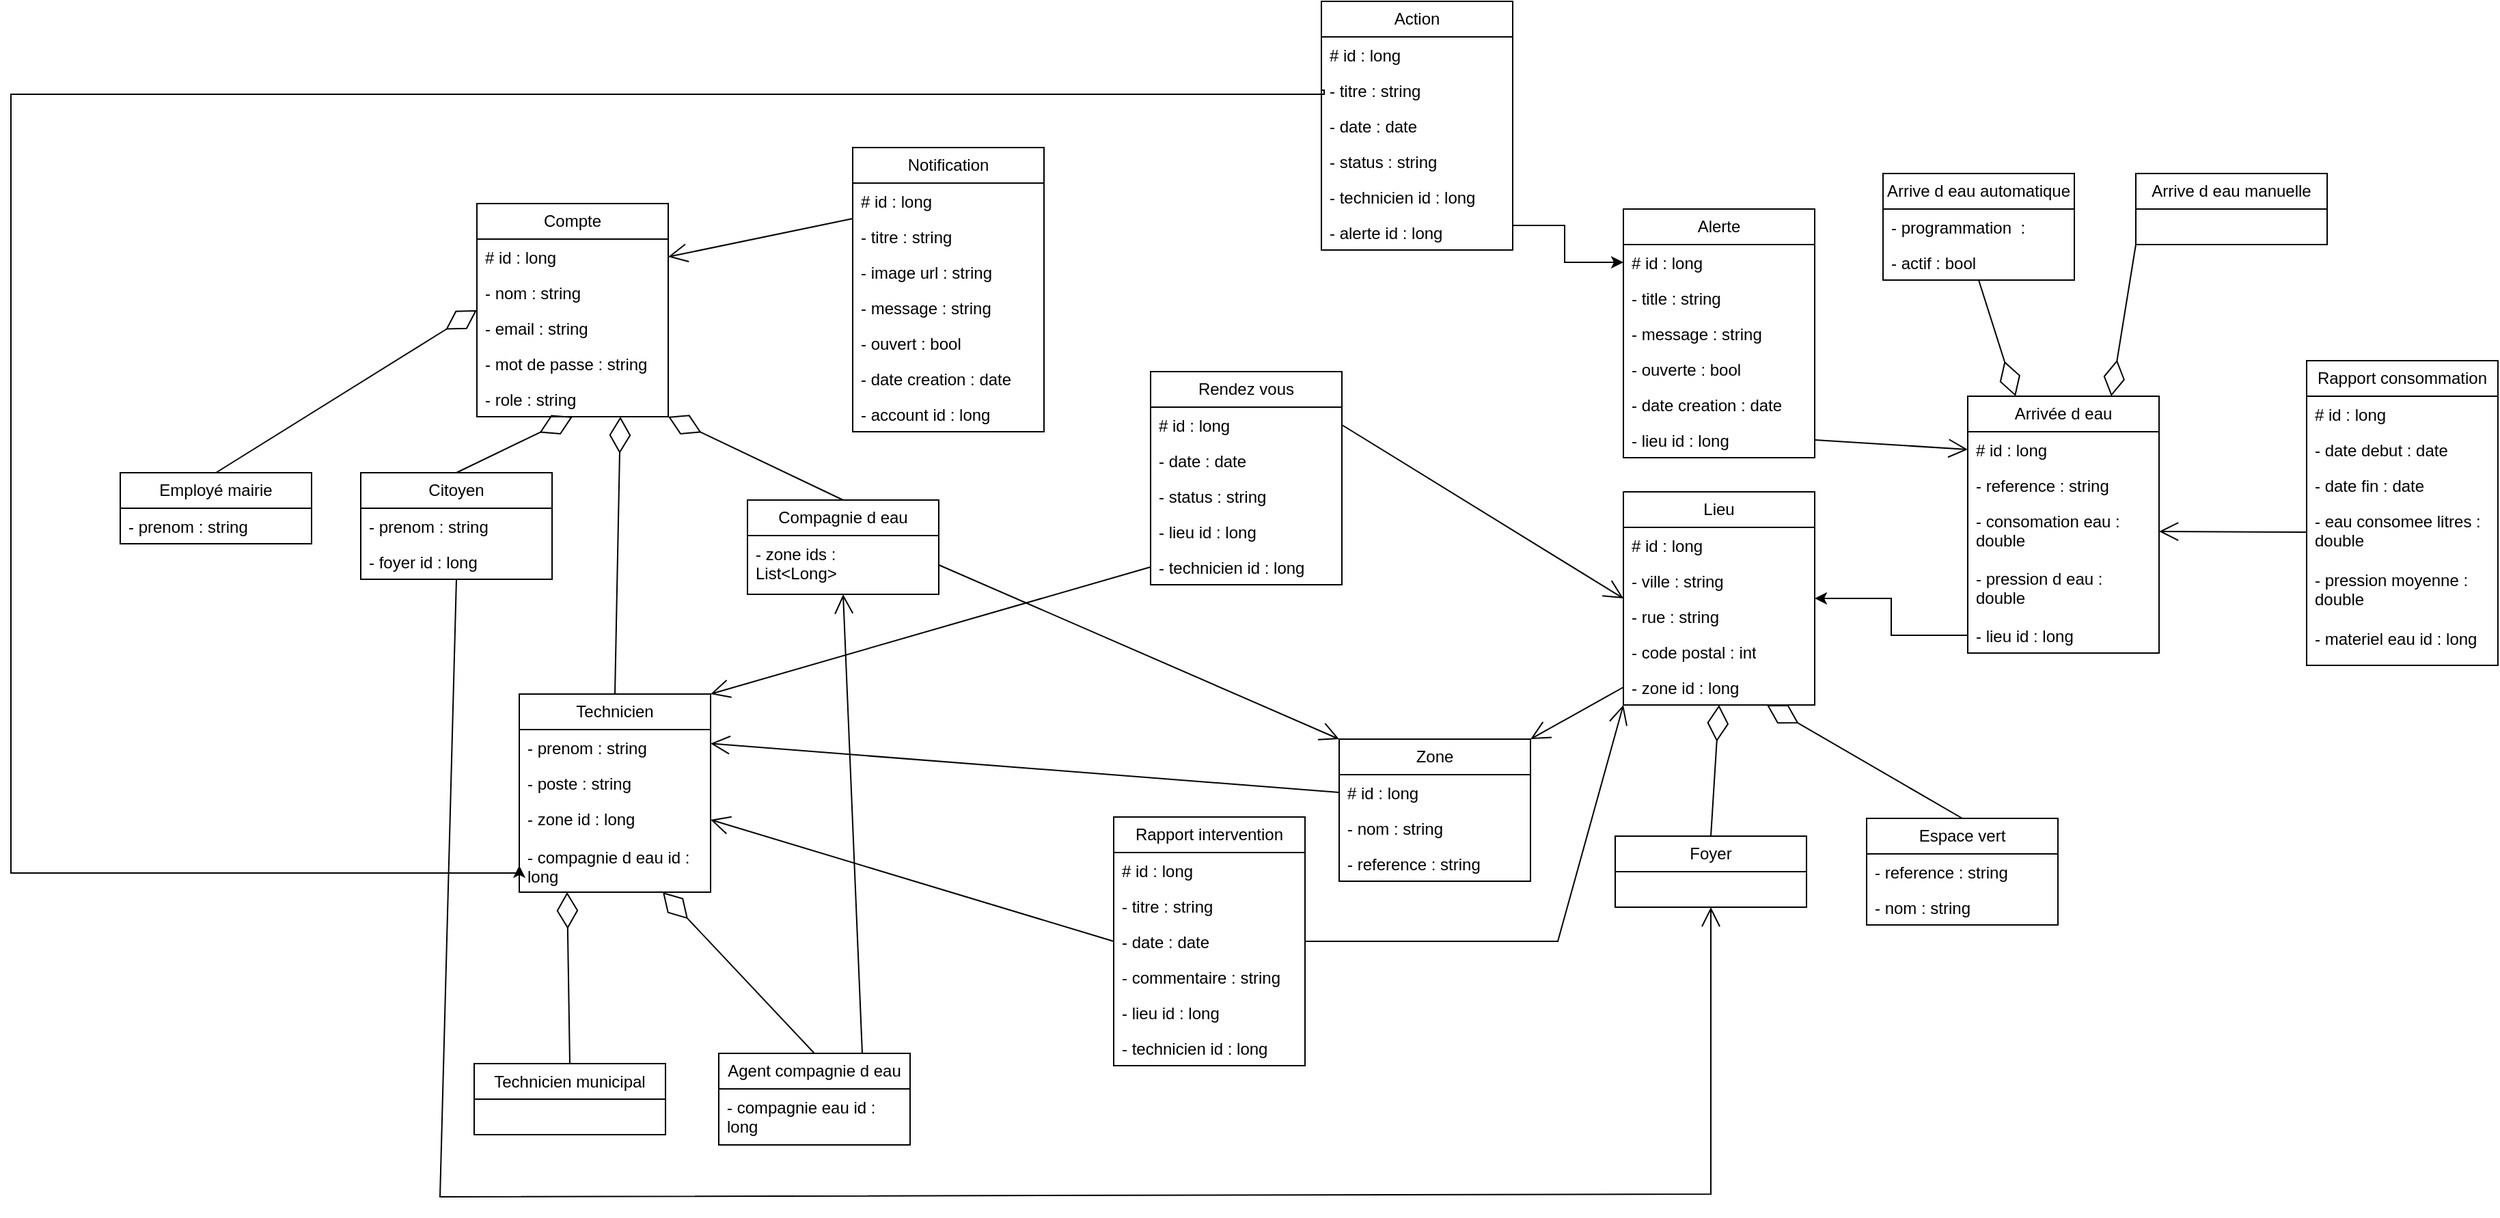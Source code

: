 <mxfile version="24.7.16">
  <diagram name="Page-1" id="JAbip0iFwTqwoyu5ySwG">
    <mxGraphModel dx="3240" dy="3120" grid="0" gridSize="10" guides="1" tooltips="1" connect="1" arrows="1" fold="1" page="0" pageScale="1" pageWidth="850" pageHeight="1100" math="0" shadow="0">
      <root>
        <mxCell id="0" />
        <mxCell id="1" parent="0" />
        <mxCell id="okJXJ1eoAdspNH03dLRz-14" value="Compte" style="swimlane;fontStyle=0;childLayout=stackLayout;horizontal=1;startSize=26;fillColor=none;horizontalStack=0;resizeParent=1;resizeParentMax=0;resizeLast=0;collapsible=1;marginBottom=0;whiteSpace=wrap;html=1;" parent="1" vertex="1">
          <mxGeometry x="-837" y="-1461" width="140" height="156" as="geometry" />
        </mxCell>
        <mxCell id="okJXJ1eoAdspNH03dLRz-15" value="&lt;div&gt;# id : long&lt;/div&gt;" style="text;strokeColor=none;fillColor=none;align=left;verticalAlign=top;spacingLeft=4;spacingRight=4;overflow=hidden;rotatable=0;points=[[0,0.5],[1,0.5]];portConstraint=eastwest;whiteSpace=wrap;html=1;" parent="okJXJ1eoAdspNH03dLRz-14" vertex="1">
          <mxGeometry y="26" width="140" height="26" as="geometry" />
        </mxCell>
        <mxCell id="np4cIBySYKn88yQwKAYq-8" value="&lt;div&gt;- nom : string&lt;/div&gt;" style="text;strokeColor=none;fillColor=none;align=left;verticalAlign=top;spacingLeft=4;spacingRight=4;overflow=hidden;rotatable=0;points=[[0,0.5],[1,0.5]];portConstraint=eastwest;whiteSpace=wrap;html=1;" parent="okJXJ1eoAdspNH03dLRz-14" vertex="1">
          <mxGeometry y="52" width="140" height="26" as="geometry" />
        </mxCell>
        <mxCell id="okJXJ1eoAdspNH03dLRz-16" value="&lt;div&gt;- email : string&lt;/div&gt;" style="text;strokeColor=none;fillColor=none;align=left;verticalAlign=top;spacingLeft=4;spacingRight=4;overflow=hidden;rotatable=0;points=[[0,0.5],[1,0.5]];portConstraint=eastwest;whiteSpace=wrap;html=1;" parent="okJXJ1eoAdspNH03dLRz-14" vertex="1">
          <mxGeometry y="78" width="140" height="26" as="geometry" />
        </mxCell>
        <mxCell id="okJXJ1eoAdspNH03dLRz-17" value="- mot de passe : string" style="text;strokeColor=none;fillColor=none;align=left;verticalAlign=top;spacingLeft=4;spacingRight=4;overflow=hidden;rotatable=0;points=[[0,0.5],[1,0.5]];portConstraint=eastwest;whiteSpace=wrap;html=1;" parent="okJXJ1eoAdspNH03dLRz-14" vertex="1">
          <mxGeometry y="104" width="140" height="26" as="geometry" />
        </mxCell>
        <mxCell id="okJXJ1eoAdspNH03dLRz-127" value="- role : string" style="text;strokeColor=none;fillColor=none;align=left;verticalAlign=top;spacingLeft=4;spacingRight=4;overflow=hidden;rotatable=0;points=[[0,0.5],[1,0.5]];portConstraint=eastwest;whiteSpace=wrap;html=1;" parent="okJXJ1eoAdspNH03dLRz-14" vertex="1">
          <mxGeometry y="130" width="140" height="26" as="geometry" />
        </mxCell>
        <mxCell id="okJXJ1eoAdspNH03dLRz-18" value="Employé mairie" style="swimlane;fontStyle=0;childLayout=stackLayout;horizontal=1;startSize=26;fillColor=none;horizontalStack=0;resizeParent=1;resizeParentMax=0;resizeLast=0;collapsible=1;marginBottom=0;whiteSpace=wrap;html=1;" parent="1" vertex="1">
          <mxGeometry x="-1098" y="-1264" width="140" height="52" as="geometry" />
        </mxCell>
        <mxCell id="np4cIBySYKn88yQwKAYq-9" value="&lt;div&gt;- prenom : string&lt;/div&gt;" style="text;strokeColor=none;fillColor=none;align=left;verticalAlign=top;spacingLeft=4;spacingRight=4;overflow=hidden;rotatable=0;points=[[0,0.5],[1,0.5]];portConstraint=eastwest;whiteSpace=wrap;html=1;" parent="okJXJ1eoAdspNH03dLRz-18" vertex="1">
          <mxGeometry y="26" width="140" height="26" as="geometry" />
        </mxCell>
        <mxCell id="okJXJ1eoAdspNH03dLRz-28" value="Citoyen" style="swimlane;fontStyle=0;childLayout=stackLayout;horizontal=1;startSize=26;fillColor=none;horizontalStack=0;resizeParent=1;resizeParentMax=0;resizeLast=0;collapsible=1;marginBottom=0;whiteSpace=wrap;html=1;" parent="1" vertex="1">
          <mxGeometry x="-922" y="-1264" width="140" height="78" as="geometry" />
        </mxCell>
        <mxCell id="np4cIBySYKn88yQwKAYq-21" value="&lt;div&gt;- prenom : string&lt;/div&gt;" style="text;strokeColor=none;fillColor=none;align=left;verticalAlign=top;spacingLeft=4;spacingRight=4;overflow=hidden;rotatable=0;points=[[0,0.5],[1,0.5]];portConstraint=eastwest;whiteSpace=wrap;html=1;" parent="okJXJ1eoAdspNH03dLRz-28" vertex="1">
          <mxGeometry y="26" width="140" height="26" as="geometry" />
        </mxCell>
        <mxCell id="okJXJ1eoAdspNH03dLRz-32" value="&lt;div&gt;- foyer id : long&lt;br&gt;&lt;/div&gt;" style="text;strokeColor=none;fillColor=none;align=left;verticalAlign=top;spacingLeft=4;spacingRight=4;overflow=hidden;rotatable=0;points=[[0,0.5],[1,0.5]];portConstraint=eastwest;whiteSpace=wrap;html=1;" parent="okJXJ1eoAdspNH03dLRz-28" vertex="1">
          <mxGeometry y="52" width="140" height="26" as="geometry" />
        </mxCell>
        <mxCell id="okJXJ1eoAdspNH03dLRz-33" value="Lieu" style="swimlane;fontStyle=0;childLayout=stackLayout;horizontal=1;startSize=26;fillColor=none;horizontalStack=0;resizeParent=1;resizeParentMax=0;resizeLast=0;collapsible=1;marginBottom=0;whiteSpace=wrap;html=1;" parent="1" vertex="1">
          <mxGeometry x="2" y="-1250" width="140" height="156" as="geometry" />
        </mxCell>
        <mxCell id="okJXJ1eoAdspNH03dLRz-34" value="&lt;div&gt;# id : long&lt;/div&gt;" style="text;strokeColor=none;fillColor=none;align=left;verticalAlign=top;spacingLeft=4;spacingRight=4;overflow=hidden;rotatable=0;points=[[0,0.5],[1,0.5]];portConstraint=eastwest;whiteSpace=wrap;html=1;" parent="okJXJ1eoAdspNH03dLRz-33" vertex="1">
          <mxGeometry y="26" width="140" height="26" as="geometry" />
        </mxCell>
        <mxCell id="NfyWjWNFqi-aIi9zMegt-40" value="- ville : string" style="text;strokeColor=none;fillColor=none;align=left;verticalAlign=top;spacingLeft=4;spacingRight=4;overflow=hidden;rotatable=0;points=[[0,0.5],[1,0.5]];portConstraint=eastwest;whiteSpace=wrap;html=1;" vertex="1" parent="okJXJ1eoAdspNH03dLRz-33">
          <mxGeometry y="52" width="140" height="26" as="geometry" />
        </mxCell>
        <mxCell id="NfyWjWNFqi-aIi9zMegt-42" value="- rue : string" style="text;strokeColor=none;fillColor=none;align=left;verticalAlign=top;spacingLeft=4;spacingRight=4;overflow=hidden;rotatable=0;points=[[0,0.5],[1,0.5]];portConstraint=eastwest;whiteSpace=wrap;html=1;" vertex="1" parent="okJXJ1eoAdspNH03dLRz-33">
          <mxGeometry y="78" width="140" height="26" as="geometry" />
        </mxCell>
        <mxCell id="NfyWjWNFqi-aIi9zMegt-41" value="- code postal : int" style="text;strokeColor=none;fillColor=none;align=left;verticalAlign=top;spacingLeft=4;spacingRight=4;overflow=hidden;rotatable=0;points=[[0,0.5],[1,0.5]];portConstraint=eastwest;whiteSpace=wrap;html=1;" vertex="1" parent="okJXJ1eoAdspNH03dLRz-33">
          <mxGeometry y="104" width="140" height="26" as="geometry" />
        </mxCell>
        <mxCell id="okJXJ1eoAdspNH03dLRz-132" value="- zone id : long" style="text;strokeColor=none;fillColor=none;align=left;verticalAlign=top;spacingLeft=4;spacingRight=4;overflow=hidden;rotatable=0;points=[[0,0.5],[1,0.5]];portConstraint=eastwest;whiteSpace=wrap;html=1;" parent="okJXJ1eoAdspNH03dLRz-33" vertex="1">
          <mxGeometry y="130" width="140" height="26" as="geometry" />
        </mxCell>
        <mxCell id="okJXJ1eoAdspNH03dLRz-37" value="Foyer" style="swimlane;fontStyle=0;childLayout=stackLayout;horizontal=1;startSize=26;fillColor=none;horizontalStack=0;resizeParent=1;resizeParentMax=0;resizeLast=0;collapsible=1;marginBottom=0;whiteSpace=wrap;html=1;" parent="1" vertex="1">
          <mxGeometry x="-4" y="-998" width="140" height="52" as="geometry">
            <mxRectangle x="-28" y="-874" width="72" height="26" as="alternateBounds" />
          </mxGeometry>
        </mxCell>
        <mxCell id="okJXJ1eoAdspNH03dLRz-41" value="Espace vert" style="swimlane;fontStyle=0;childLayout=stackLayout;horizontal=1;startSize=26;fillColor=none;horizontalStack=0;resizeParent=1;resizeParentMax=0;resizeLast=0;collapsible=1;marginBottom=0;whiteSpace=wrap;html=1;" parent="1" vertex="1">
          <mxGeometry x="180" y="-1011" width="140" height="78" as="geometry">
            <mxRectangle x="180" y="-1011" width="99" height="26" as="alternateBounds" />
          </mxGeometry>
        </mxCell>
        <mxCell id="NfyWjWNFqi-aIi9zMegt-44" value="- reference : string" style="text;strokeColor=none;fillColor=none;align=left;verticalAlign=top;spacingLeft=4;spacingRight=4;overflow=hidden;rotatable=0;points=[[0,0.5],[1,0.5]];portConstraint=eastwest;whiteSpace=wrap;html=1;" vertex="1" parent="okJXJ1eoAdspNH03dLRz-41">
          <mxGeometry y="26" width="140" height="26" as="geometry" />
        </mxCell>
        <mxCell id="okJXJ1eoAdspNH03dLRz-114" value="&lt;div&gt;- nom : string&lt;/div&gt;" style="text;strokeColor=none;fillColor=none;align=left;verticalAlign=top;spacingLeft=4;spacingRight=4;overflow=hidden;rotatable=0;points=[[0,0.5],[1,0.5]];portConstraint=eastwest;whiteSpace=wrap;html=1;" parent="okJXJ1eoAdspNH03dLRz-41" vertex="1">
          <mxGeometry y="52" width="140" height="26" as="geometry" />
        </mxCell>
        <mxCell id="okJXJ1eoAdspNH03dLRz-48" value="" style="endArrow=diamondThin;endFill=0;endSize=24;html=1;rounded=0;entryX=0.5;entryY=1;entryDx=0;entryDy=0;exitX=0.5;exitY=0;exitDx=0;exitDy=0;" parent="1" source="okJXJ1eoAdspNH03dLRz-28" target="okJXJ1eoAdspNH03dLRz-14" edge="1">
          <mxGeometry width="160" relative="1" as="geometry">
            <mxPoint x="-747" y="-1182" as="sourcePoint" />
            <mxPoint x="-587" y="-1182" as="targetPoint" />
          </mxGeometry>
        </mxCell>
        <mxCell id="okJXJ1eoAdspNH03dLRz-49" value="" style="endArrow=diamondThin;endFill=0;endSize=24;html=1;rounded=0;exitX=0.5;exitY=0;exitDx=0;exitDy=0;entryX=0.5;entryY=1;entryDx=0;entryDy=0;" parent="1" source="okJXJ1eoAdspNH03dLRz-37" target="okJXJ1eoAdspNH03dLRz-33" edge="1">
          <mxGeometry width="160" relative="1" as="geometry">
            <mxPoint x="-468" y="-985" as="sourcePoint" />
            <mxPoint x="53" y="-1141" as="targetPoint" />
          </mxGeometry>
        </mxCell>
        <mxCell id="okJXJ1eoAdspNH03dLRz-50" value="" style="endArrow=diamondThin;endFill=0;endSize=24;html=1;rounded=0;exitX=0.5;exitY=0;exitDx=0;exitDy=0;entryX=0.75;entryY=1;entryDx=0;entryDy=0;" parent="1" source="okJXJ1eoAdspNH03dLRz-41" target="okJXJ1eoAdspNH03dLRz-33" edge="1">
          <mxGeometry width="160" relative="1" as="geometry">
            <mxPoint x="-34" y="-1061" as="sourcePoint" />
            <mxPoint x="77" y="-1137" as="targetPoint" />
          </mxGeometry>
        </mxCell>
        <mxCell id="okJXJ1eoAdspNH03dLRz-51" value="Compagnie d eau" style="swimlane;fontStyle=0;childLayout=stackLayout;horizontal=1;startSize=26;fillColor=none;horizontalStack=0;resizeParent=1;resizeParentMax=0;resizeLast=0;collapsible=1;marginBottom=0;whiteSpace=wrap;html=1;" parent="1" vertex="1">
          <mxGeometry x="-639" y="-1244" width="140" height="69" as="geometry" />
        </mxCell>
        <mxCell id="okJXJ1eoAdspNH03dLRz-54" value="&lt;div&gt;- zone ids :&amp;nbsp;&lt;/div&gt;&lt;div&gt;List&amp;lt;Long&amp;gt;&lt;/div&gt;" style="text;strokeColor=none;fillColor=none;align=left;verticalAlign=top;spacingLeft=4;spacingRight=4;overflow=hidden;rotatable=0;points=[[0,0.5],[1,0.5]];portConstraint=eastwest;rounded=0;shadow=0;glass=0;textShadow=0;labelBorderColor=none;labelBackgroundColor=none;fontSize=12;fontColor=default;whiteSpace=wrap;html=1;spacingBottom=0;autosize=0;autosizeGrid=1;movableLabel=0;resizable=1;" parent="okJXJ1eoAdspNH03dLRz-51" vertex="1">
          <mxGeometry y="26" width="140" height="43" as="geometry" />
        </mxCell>
        <mxCell id="okJXJ1eoAdspNH03dLRz-55" value="" style="endArrow=diamondThin;endFill=0;endSize=24;html=1;rounded=0;entryX=1;entryY=1;entryDx=0;entryDy=0;exitX=0.5;exitY=0;exitDx=0;exitDy=0;" parent="1" source="okJXJ1eoAdspNH03dLRz-51" target="okJXJ1eoAdspNH03dLRz-14" edge="1">
          <mxGeometry width="160" relative="1" as="geometry">
            <mxPoint x="-500" y="-1132" as="sourcePoint" />
            <mxPoint x="-340" y="-1132" as="targetPoint" />
          </mxGeometry>
        </mxCell>
        <mxCell id="okJXJ1eoAdspNH03dLRz-71" value="Arrive d eau automatique" style="swimlane;fontStyle=0;childLayout=stackLayout;horizontal=1;startSize=26;fillColor=none;horizontalStack=0;resizeParent=1;resizeParentMax=0;resizeLast=0;collapsible=1;marginBottom=0;whiteSpace=wrap;html=1;" parent="1" vertex="1">
          <mxGeometry x="192" y="-1483" width="140" height="78" as="geometry">
            <mxRectangle x="-327" y="-587" width="138" height="26" as="alternateBounds" />
          </mxGeometry>
        </mxCell>
        <mxCell id="okJXJ1eoAdspNH03dLRz-87" value="- programmation&amp;nbsp; :" style="text;strokeColor=none;fillColor=none;align=left;verticalAlign=top;spacingLeft=4;spacingRight=4;overflow=hidden;rotatable=0;points=[[0,0.5],[1,0.5]];portConstraint=eastwest;whiteSpace=wrap;html=1;" parent="okJXJ1eoAdspNH03dLRz-71" vertex="1">
          <mxGeometry y="26" width="140" height="26" as="geometry" />
        </mxCell>
        <mxCell id="NfyWjWNFqi-aIi9zMegt-43" value="- actif : bool" style="text;strokeColor=none;fillColor=none;align=left;verticalAlign=top;spacingLeft=4;spacingRight=4;overflow=hidden;rotatable=0;points=[[0,0.5],[1,0.5]];portConstraint=eastwest;whiteSpace=wrap;html=1;" vertex="1" parent="okJXJ1eoAdspNH03dLRz-71">
          <mxGeometry y="52" width="140" height="26" as="geometry" />
        </mxCell>
        <mxCell id="okJXJ1eoAdspNH03dLRz-82" value="Alerte" style="swimlane;fontStyle=0;childLayout=stackLayout;horizontal=1;startSize=26;fillColor=none;horizontalStack=0;resizeParent=1;resizeParentMax=0;resizeLast=0;collapsible=1;marginBottom=0;whiteSpace=wrap;html=1;" parent="1" vertex="1">
          <mxGeometry x="2" y="-1457" width="140" height="182" as="geometry" />
        </mxCell>
        <mxCell id="okJXJ1eoAdspNH03dLRz-83" value="&lt;div&gt;# id : long&lt;/div&gt;&lt;div&gt;&lt;br&gt;&lt;/div&gt;" style="text;strokeColor=none;fillColor=none;align=left;verticalAlign=top;spacingLeft=4;spacingRight=4;overflow=hidden;rotatable=0;points=[[0,0.5],[1,0.5]];portConstraint=eastwest;whiteSpace=wrap;html=1;" parent="okJXJ1eoAdspNH03dLRz-82" vertex="1">
          <mxGeometry y="26" width="140" height="26" as="geometry" />
        </mxCell>
        <mxCell id="np4cIBySYKn88yQwKAYq-7" value="&lt;div&gt;- title : string&lt;/div&gt;" style="text;strokeColor=none;fillColor=none;align=left;verticalAlign=top;spacingLeft=4;spacingRight=4;overflow=hidden;rotatable=0;points=[[0,0.5],[1,0.5]];portConstraint=eastwest;whiteSpace=wrap;html=1;" parent="okJXJ1eoAdspNH03dLRz-82" vertex="1">
          <mxGeometry y="52" width="140" height="26" as="geometry" />
        </mxCell>
        <mxCell id="okJXJ1eoAdspNH03dLRz-85" value="&lt;div&gt;- message : string&lt;/div&gt;" style="text;strokeColor=none;fillColor=none;align=left;verticalAlign=top;spacingLeft=4;spacingRight=4;overflow=hidden;rotatable=0;points=[[0,0.5],[1,0.5]];portConstraint=eastwest;whiteSpace=wrap;html=1;" parent="okJXJ1eoAdspNH03dLRz-82" vertex="1">
          <mxGeometry y="78" width="140" height="26" as="geometry" />
        </mxCell>
        <mxCell id="NfyWjWNFqi-aIi9zMegt-17" value="- ouverte : bool" style="text;strokeColor=none;fillColor=none;align=left;verticalAlign=top;spacingLeft=4;spacingRight=4;overflow=hidden;rotatable=0;points=[[0,0.5],[1,0.5]];portConstraint=eastwest;whiteSpace=wrap;html=1;" vertex="1" parent="okJXJ1eoAdspNH03dLRz-82">
          <mxGeometry y="104" width="140" height="26" as="geometry" />
        </mxCell>
        <mxCell id="np4cIBySYKn88yQwKAYq-4" value="- date  creation : date" style="text;strokeColor=none;fillColor=none;align=left;verticalAlign=top;spacingLeft=4;spacingRight=4;overflow=hidden;rotatable=0;points=[[0,0.5],[1,0.5]];portConstraint=eastwest;whiteSpace=wrap;html=1;" parent="okJXJ1eoAdspNH03dLRz-82" vertex="1">
          <mxGeometry y="130" width="140" height="26" as="geometry" />
        </mxCell>
        <mxCell id="okJXJ1eoAdspNH03dLRz-84" value="- lieu id : long" style="text;strokeColor=none;fillColor=none;align=left;verticalAlign=top;spacingLeft=4;spacingRight=4;overflow=hidden;rotatable=0;points=[[0,0.5],[1,0.5]];portConstraint=eastwest;whiteSpace=wrap;html=1;" parent="okJXJ1eoAdspNH03dLRz-82" vertex="1">
          <mxGeometry y="156" width="140" height="26" as="geometry" />
        </mxCell>
        <mxCell id="okJXJ1eoAdspNH03dLRz-90" value="" style="endArrow=open;endFill=1;endSize=12;html=1;rounded=0;exitX=1;exitY=0.5;exitDx=0;exitDy=0;entryX=0;entryY=0.5;entryDx=0;entryDy=0;" parent="1" source="okJXJ1eoAdspNH03dLRz-84" target="np4cIBySYKn88yQwKAYq-25" edge="1">
          <mxGeometry width="160" relative="1" as="geometry">
            <mxPoint x="-157" y="-1214" as="sourcePoint" />
            <mxPoint x="3" y="-1214" as="targetPoint" />
          </mxGeometry>
        </mxCell>
        <mxCell id="okJXJ1eoAdspNH03dLRz-93" value="Technicien" style="swimlane;fontStyle=0;childLayout=stackLayout;horizontal=1;startSize=26;fillColor=none;horizontalStack=0;resizeParent=1;resizeParentMax=0;resizeLast=0;collapsible=1;marginBottom=0;whiteSpace=wrap;html=1;" parent="1" vertex="1">
          <mxGeometry x="-806" y="-1102" width="140" height="145" as="geometry" />
        </mxCell>
        <mxCell id="np4cIBySYKn88yQwKAYq-23" value="&lt;div&gt;- prenom : string&lt;/div&gt;" style="text;strokeColor=none;fillColor=none;align=left;verticalAlign=top;spacingLeft=4;spacingRight=4;overflow=hidden;rotatable=0;points=[[0,0.5],[1,0.5]];portConstraint=eastwest;whiteSpace=wrap;html=1;" parent="okJXJ1eoAdspNH03dLRz-93" vertex="1">
          <mxGeometry y="26" width="140" height="26" as="geometry" />
        </mxCell>
        <mxCell id="np4cIBySYKn88yQwKAYq-16" value="&lt;div&gt;- poste : string&lt;/div&gt;" style="text;strokeColor=none;fillColor=none;align=left;verticalAlign=top;spacingLeft=4;spacingRight=4;overflow=hidden;rotatable=0;points=[[0,0.5],[1,0.5]];portConstraint=eastwest;whiteSpace=wrap;html=1;" parent="okJXJ1eoAdspNH03dLRz-93" vertex="1">
          <mxGeometry y="52" width="140" height="26" as="geometry" />
        </mxCell>
        <mxCell id="okJXJ1eoAdspNH03dLRz-102" value="&lt;div&gt;- zone id : long&lt;/div&gt;&lt;div&gt;&lt;br&gt;&lt;/div&gt;" style="text;strokeColor=none;fillColor=none;align=left;verticalAlign=top;spacingLeft=4;spacingRight=4;overflow=hidden;rotatable=0;points=[[0,0.5],[1,0.5]];portConstraint=eastwest;whiteSpace=wrap;html=1;" parent="okJXJ1eoAdspNH03dLRz-93" vertex="1">
          <mxGeometry y="78" width="140" height="28" as="geometry" />
        </mxCell>
        <mxCell id="np4cIBySYKn88yQwKAYq-15" value="&lt;div&gt;- compagnie d eau id : long&lt;/div&gt;&lt;div&gt;&lt;br&gt;&lt;/div&gt;" style="text;strokeColor=none;fillColor=none;align=left;verticalAlign=top;spacingLeft=4;spacingRight=4;overflow=hidden;rotatable=0;points=[[0,0.5],[1,0.5]];portConstraint=eastwest;whiteSpace=wrap;html=1;" parent="okJXJ1eoAdspNH03dLRz-93" vertex="1">
          <mxGeometry y="106" width="140" height="39" as="geometry" />
        </mxCell>
        <mxCell id="okJXJ1eoAdspNH03dLRz-105" value="Rapport intervention" style="swimlane;fontStyle=0;childLayout=stackLayout;horizontal=1;startSize=26;fillColor=none;horizontalStack=0;resizeParent=1;resizeParentMax=0;resizeLast=0;collapsible=1;marginBottom=0;whiteSpace=wrap;html=1;" parent="1" vertex="1">
          <mxGeometry x="-371" y="-1012" width="140" height="182" as="geometry" />
        </mxCell>
        <mxCell id="okJXJ1eoAdspNH03dLRz-106" value="# id : long" style="text;strokeColor=none;fillColor=none;align=left;verticalAlign=top;spacingLeft=4;spacingRight=4;overflow=hidden;rotatable=0;points=[[0,0.5],[1,0.5]];portConstraint=eastwest;whiteSpace=wrap;html=1;" parent="okJXJ1eoAdspNH03dLRz-105" vertex="1">
          <mxGeometry y="26" width="140" height="26" as="geometry" />
        </mxCell>
        <mxCell id="np4cIBySYKn88yQwKAYq-12" value="&lt;div&gt;- titre : string&lt;/div&gt;" style="text;strokeColor=none;fillColor=none;align=left;verticalAlign=top;spacingLeft=4;spacingRight=4;overflow=hidden;rotatable=0;points=[[0,0.5],[1,0.5]];portConstraint=eastwest;whiteSpace=wrap;html=1;" parent="okJXJ1eoAdspNH03dLRz-105" vertex="1">
          <mxGeometry y="52" width="140" height="26" as="geometry" />
        </mxCell>
        <mxCell id="okJXJ1eoAdspNH03dLRz-107" value="- date : date" style="text;strokeColor=none;fillColor=none;align=left;verticalAlign=top;spacingLeft=4;spacingRight=4;overflow=hidden;rotatable=0;points=[[0,0.5],[1,0.5]];portConstraint=eastwest;whiteSpace=wrap;html=1;" parent="okJXJ1eoAdspNH03dLRz-105" vertex="1">
          <mxGeometry y="78" width="140" height="26" as="geometry" />
        </mxCell>
        <mxCell id="okJXJ1eoAdspNH03dLRz-216" value="&lt;div&gt;- commentaire : string&lt;/div&gt;" style="text;strokeColor=none;fillColor=none;align=left;verticalAlign=top;spacingLeft=4;spacingRight=4;overflow=hidden;rotatable=0;points=[[0,0.5],[1,0.5]];portConstraint=eastwest;whiteSpace=wrap;html=1;" parent="okJXJ1eoAdspNH03dLRz-105" vertex="1">
          <mxGeometry y="104" width="140" height="26" as="geometry" />
        </mxCell>
        <mxCell id="okJXJ1eoAdspNH03dLRz-108" value="&lt;div&gt;- lieu id : long&lt;/div&gt;" style="text;strokeColor=none;fillColor=none;align=left;verticalAlign=top;spacingLeft=4;spacingRight=4;overflow=hidden;rotatable=0;points=[[0,0.5],[1,0.5]];portConstraint=eastwest;whiteSpace=wrap;html=1;" parent="okJXJ1eoAdspNH03dLRz-105" vertex="1">
          <mxGeometry y="130" width="140" height="26" as="geometry" />
        </mxCell>
        <mxCell id="okJXJ1eoAdspNH03dLRz-110" value="&lt;div&gt;- technicien id : long&lt;/div&gt;" style="text;strokeColor=none;fillColor=none;align=left;verticalAlign=top;spacingLeft=4;spacingRight=4;overflow=hidden;rotatable=0;points=[[0,0.5],[1,0.5]];portConstraint=eastwest;whiteSpace=wrap;html=1;" parent="okJXJ1eoAdspNH03dLRz-105" vertex="1">
          <mxGeometry y="156" width="140" height="26" as="geometry" />
        </mxCell>
        <mxCell id="okJXJ1eoAdspNH03dLRz-109" value="" style="endArrow=open;endFill=1;endSize=12;html=1;rounded=0;exitX=1;exitY=0.5;exitDx=0;exitDy=0;entryX=0;entryY=1;entryDx=0;entryDy=0;" parent="1" source="okJXJ1eoAdspNH03dLRz-107" target="okJXJ1eoAdspNH03dLRz-33" edge="1">
          <mxGeometry width="160" relative="1" as="geometry">
            <mxPoint x="-579" y="-1057" as="sourcePoint" />
            <mxPoint x="-84" y="-922" as="targetPoint" />
            <Array as="points">
              <mxPoint x="-46" y="-921" />
            </Array>
          </mxGeometry>
        </mxCell>
        <mxCell id="okJXJ1eoAdspNH03dLRz-111" value="" style="endArrow=open;endFill=1;endSize=12;html=1;rounded=0;exitX=0;exitY=0.5;exitDx=0;exitDy=0;entryX=1;entryY=0.5;entryDx=0;entryDy=0;" parent="1" source="okJXJ1eoAdspNH03dLRz-107" target="okJXJ1eoAdspNH03dLRz-102" edge="1">
          <mxGeometry width="160" relative="1" as="geometry">
            <mxPoint x="-436" y="-1043" as="sourcePoint" />
            <mxPoint x="-276" y="-1043" as="targetPoint" />
          </mxGeometry>
        </mxCell>
        <mxCell id="okJXJ1eoAdspNH03dLRz-116" value="Rendez vous" style="swimlane;fontStyle=0;childLayout=stackLayout;horizontal=1;startSize=26;fillColor=none;horizontalStack=0;resizeParent=1;resizeParentMax=0;resizeLast=0;collapsible=1;marginBottom=0;whiteSpace=wrap;html=1;" parent="1" vertex="1">
          <mxGeometry x="-344" y="-1338" width="140" height="156" as="geometry" />
        </mxCell>
        <mxCell id="okJXJ1eoAdspNH03dLRz-117" value="&lt;div&gt;# id : long&lt;/div&gt;" style="text;strokeColor=none;fillColor=none;align=left;verticalAlign=top;spacingLeft=4;spacingRight=4;overflow=hidden;rotatable=0;points=[[0,0.5],[1,0.5]];portConstraint=eastwest;whiteSpace=wrap;html=1;" parent="okJXJ1eoAdspNH03dLRz-116" vertex="1">
          <mxGeometry y="26" width="140" height="26" as="geometry" />
        </mxCell>
        <mxCell id="okJXJ1eoAdspNH03dLRz-120" value="- date : date" style="text;strokeColor=none;fillColor=none;align=left;verticalAlign=top;spacingLeft=4;spacingRight=4;overflow=hidden;rotatable=0;points=[[0,0.5],[1,0.5]];portConstraint=eastwest;whiteSpace=wrap;html=1;" parent="okJXJ1eoAdspNH03dLRz-116" vertex="1">
          <mxGeometry y="52" width="140" height="26" as="geometry" />
        </mxCell>
        <mxCell id="okJXJ1eoAdspNH03dLRz-140" value="- status : string" style="text;strokeColor=none;fillColor=none;align=left;verticalAlign=top;spacingLeft=4;spacingRight=4;overflow=hidden;rotatable=0;points=[[0,0.5],[1,0.5]];portConstraint=eastwest;whiteSpace=wrap;html=1;" parent="okJXJ1eoAdspNH03dLRz-116" vertex="1">
          <mxGeometry y="78" width="140" height="26" as="geometry" />
        </mxCell>
        <mxCell id="okJXJ1eoAdspNH03dLRz-121" value="- lieu id : long" style="text;strokeColor=none;fillColor=none;align=left;verticalAlign=top;spacingLeft=4;spacingRight=4;overflow=hidden;rotatable=0;points=[[0,0.5],[1,0.5]];portConstraint=eastwest;whiteSpace=wrap;html=1;" parent="okJXJ1eoAdspNH03dLRz-116" vertex="1">
          <mxGeometry y="104" width="140" height="26" as="geometry" />
        </mxCell>
        <mxCell id="okJXJ1eoAdspNH03dLRz-122" value="- technicien id : long" style="text;strokeColor=none;fillColor=none;align=left;verticalAlign=top;spacingLeft=4;spacingRight=4;overflow=hidden;rotatable=0;points=[[0,0.5],[1,0.5]];portConstraint=eastwest;whiteSpace=wrap;html=1;" parent="okJXJ1eoAdspNH03dLRz-116" vertex="1">
          <mxGeometry y="130" width="140" height="26" as="geometry" />
        </mxCell>
        <mxCell id="okJXJ1eoAdspNH03dLRz-128" value="Zone" style="swimlane;fontStyle=0;childLayout=stackLayout;horizontal=1;startSize=26;fillColor=none;horizontalStack=0;resizeParent=1;resizeParentMax=0;resizeLast=0;collapsible=1;marginBottom=0;whiteSpace=wrap;html=1;" parent="1" vertex="1">
          <mxGeometry x="-206" y="-1069" width="140" height="104" as="geometry" />
        </mxCell>
        <mxCell id="okJXJ1eoAdspNH03dLRz-129" value="# id : long" style="text;strokeColor=none;fillColor=none;align=left;verticalAlign=top;spacingLeft=4;spacingRight=4;overflow=hidden;rotatable=0;points=[[0,0.5],[1,0.5]];portConstraint=eastwest;whiteSpace=wrap;html=1;" parent="okJXJ1eoAdspNH03dLRz-128" vertex="1">
          <mxGeometry y="26" width="140" height="26" as="geometry" />
        </mxCell>
        <mxCell id="okJXJ1eoAdspNH03dLRz-130" value="&lt;div&gt;- nom : string&lt;/div&gt;" style="text;strokeColor=none;fillColor=none;align=left;verticalAlign=top;spacingLeft=4;spacingRight=4;overflow=hidden;rotatable=0;points=[[0,0.5],[1,0.5]];portConstraint=eastwest;whiteSpace=wrap;html=1;" parent="okJXJ1eoAdspNH03dLRz-128" vertex="1">
          <mxGeometry y="52" width="140" height="26" as="geometry" />
        </mxCell>
        <mxCell id="NfyWjWNFqi-aIi9zMegt-45" value="- reference : string" style="text;strokeColor=none;fillColor=none;align=left;verticalAlign=top;spacingLeft=4;spacingRight=4;overflow=hidden;rotatable=0;points=[[0,0.5],[1,0.5]];portConstraint=eastwest;whiteSpace=wrap;html=1;" vertex="1" parent="okJXJ1eoAdspNH03dLRz-128">
          <mxGeometry y="78" width="140" height="26" as="geometry" />
        </mxCell>
        <mxCell id="okJXJ1eoAdspNH03dLRz-133" value="" style="endArrow=open;endFill=1;endSize=12;html=1;rounded=0;exitX=0;exitY=0.5;exitDx=0;exitDy=0;entryX=1;entryY=0;entryDx=0;entryDy=0;" parent="1" source="okJXJ1eoAdspNH03dLRz-132" target="okJXJ1eoAdspNH03dLRz-128" edge="1">
          <mxGeometry width="160" relative="1" as="geometry">
            <mxPoint x="-284" y="-1043" as="sourcePoint" />
            <mxPoint x="-167" y="-1131" as="targetPoint" />
          </mxGeometry>
        </mxCell>
        <mxCell id="okJXJ1eoAdspNH03dLRz-134" value="Notification" style="swimlane;fontStyle=0;childLayout=stackLayout;horizontal=1;startSize=26;fillColor=none;horizontalStack=0;resizeParent=1;resizeParentMax=0;resizeLast=0;collapsible=1;marginBottom=0;whiteSpace=wrap;html=1;" parent="1" vertex="1">
          <mxGeometry x="-562" y="-1502" width="140" height="208" as="geometry" />
        </mxCell>
        <mxCell id="okJXJ1eoAdspNH03dLRz-135" value="# id : long" style="text;strokeColor=none;fillColor=none;align=left;verticalAlign=top;spacingLeft=4;spacingRight=4;overflow=hidden;rotatable=0;points=[[0,0.5],[1,0.5]];portConstraint=eastwest;whiteSpace=wrap;html=1;" parent="okJXJ1eoAdspNH03dLRz-134" vertex="1">
          <mxGeometry y="26" width="140" height="26" as="geometry" />
        </mxCell>
        <mxCell id="np4cIBySYKn88yQwKAYq-5" value="&lt;div&gt;- titre : string&lt;br&gt;&lt;/div&gt;" style="text;strokeColor=none;fillColor=none;align=left;verticalAlign=top;spacingLeft=4;spacingRight=4;overflow=hidden;rotatable=0;points=[[0,0.5],[1,0.5]];portConstraint=eastwest;whiteSpace=wrap;html=1;" parent="okJXJ1eoAdspNH03dLRz-134" vertex="1">
          <mxGeometry y="52" width="140" height="26" as="geometry" />
        </mxCell>
        <mxCell id="np4cIBySYKn88yQwKAYq-54" value="&lt;div&gt;- image url : string&lt;br&gt;&lt;/div&gt;" style="text;strokeColor=none;fillColor=none;align=left;verticalAlign=top;spacingLeft=4;spacingRight=4;overflow=hidden;rotatable=0;points=[[0,0.5],[1,0.5]];portConstraint=eastwest;whiteSpace=wrap;html=1;" parent="okJXJ1eoAdspNH03dLRz-134" vertex="1">
          <mxGeometry y="78" width="140" height="26" as="geometry" />
        </mxCell>
        <mxCell id="okJXJ1eoAdspNH03dLRz-136" value="&lt;div&gt;- message : string&lt;/div&gt;&lt;div&gt;&lt;br&gt;&lt;/div&gt;" style="text;strokeColor=none;fillColor=none;align=left;verticalAlign=top;spacingLeft=4;spacingRight=4;overflow=hidden;rotatable=0;points=[[0,0.5],[1,0.5]];portConstraint=eastwest;whiteSpace=wrap;html=1;" parent="okJXJ1eoAdspNH03dLRz-134" vertex="1">
          <mxGeometry y="104" width="140" height="26" as="geometry" />
        </mxCell>
        <mxCell id="okJXJ1eoAdspNH03dLRz-137" value="- ouvert : bool" style="text;strokeColor=none;fillColor=none;align=left;verticalAlign=top;spacingLeft=4;spacingRight=4;overflow=hidden;rotatable=0;points=[[0,0.5],[1,0.5]];portConstraint=eastwest;whiteSpace=wrap;html=1;" parent="okJXJ1eoAdspNH03dLRz-134" vertex="1">
          <mxGeometry y="130" width="140" height="26" as="geometry" />
        </mxCell>
        <mxCell id="okJXJ1eoAdspNH03dLRz-138" value="- date creation : date" style="text;strokeColor=none;fillColor=none;align=left;verticalAlign=top;spacingLeft=4;spacingRight=4;overflow=hidden;rotatable=0;points=[[0,0.5],[1,0.5]];portConstraint=eastwest;whiteSpace=wrap;html=1;" parent="okJXJ1eoAdspNH03dLRz-134" vertex="1">
          <mxGeometry y="156" width="140" height="26" as="geometry" />
        </mxCell>
        <mxCell id="np4cIBySYKn88yQwKAYq-1" value="- account id : long" style="text;strokeColor=none;fillColor=none;align=left;verticalAlign=top;spacingLeft=4;spacingRight=4;overflow=hidden;rotatable=0;points=[[0,0.5],[1,0.5]];portConstraint=eastwest;whiteSpace=wrap;html=1;" parent="okJXJ1eoAdspNH03dLRz-134" vertex="1">
          <mxGeometry y="182" width="140" height="26" as="geometry" />
        </mxCell>
        <mxCell id="okJXJ1eoAdspNH03dLRz-139" value="" style="endArrow=open;endFill=1;endSize=12;html=1;rounded=0;exitX=0;exitY=0.25;exitDx=0;exitDy=0;entryX=1;entryY=0.25;entryDx=0;entryDy=0;" parent="1" source="okJXJ1eoAdspNH03dLRz-134" target="okJXJ1eoAdspNH03dLRz-14" edge="1">
          <mxGeometry width="160" relative="1" as="geometry">
            <mxPoint x="-297" y="-1328" as="sourcePoint" />
            <mxPoint x="-137" y="-1328" as="targetPoint" />
          </mxGeometry>
        </mxCell>
        <mxCell id="okJXJ1eoAdspNH03dLRz-185" value="Rapport consommation" style="swimlane;fontStyle=0;childLayout=stackLayout;horizontal=1;startSize=26;fillColor=none;horizontalStack=0;resizeParent=1;resizeParentMax=0;resizeLast=0;collapsible=1;marginBottom=0;whiteSpace=wrap;html=1;" parent="1" vertex="1">
          <mxGeometry x="502" y="-1346" width="140" height="223" as="geometry">
            <mxRectangle x="588" y="-1538" width="145" height="26" as="alternateBounds" />
          </mxGeometry>
        </mxCell>
        <mxCell id="okJXJ1eoAdspNH03dLRz-186" value="# id : long" style="text;strokeColor=none;fillColor=none;align=left;verticalAlign=top;spacingLeft=4;spacingRight=4;overflow=hidden;rotatable=0;points=[[0,0.5],[1,0.5]];portConstraint=eastwest;whiteSpace=wrap;html=1;" parent="okJXJ1eoAdspNH03dLRz-185" vertex="1">
          <mxGeometry y="26" width="140" height="26" as="geometry" />
        </mxCell>
        <mxCell id="okJXJ1eoAdspNH03dLRz-187" value="- date debut : date" style="text;strokeColor=none;fillColor=none;align=left;verticalAlign=top;spacingLeft=4;spacingRight=4;overflow=hidden;rotatable=0;points=[[0,0.5],[1,0.5]];portConstraint=eastwest;whiteSpace=wrap;html=1;" parent="okJXJ1eoAdspNH03dLRz-185" vertex="1">
          <mxGeometry y="52" width="140" height="26" as="geometry" />
        </mxCell>
        <mxCell id="okJXJ1eoAdspNH03dLRz-188" value="- date fin : date" style="text;strokeColor=none;fillColor=none;align=left;verticalAlign=top;spacingLeft=4;spacingRight=4;overflow=hidden;rotatable=0;points=[[0,0.5],[1,0.5]];portConstraint=eastwest;whiteSpace=wrap;html=1;" parent="okJXJ1eoAdspNH03dLRz-185" vertex="1">
          <mxGeometry y="78" width="140" height="26" as="geometry" />
        </mxCell>
        <mxCell id="okJXJ1eoAdspNH03dLRz-189" value="- eau consomee litres : double" style="text;strokeColor=none;fillColor=none;align=left;verticalAlign=top;spacingLeft=4;spacingRight=4;overflow=hidden;rotatable=0;points=[[0,0.5],[1,0.5]];portConstraint=eastwest;whiteSpace=wrap;html=1;" parent="okJXJ1eoAdspNH03dLRz-185" vertex="1">
          <mxGeometry y="104" width="140" height="43" as="geometry" />
        </mxCell>
        <mxCell id="okJXJ1eoAdspNH03dLRz-190" value="- pression moyenne : double" style="text;strokeColor=none;fillColor=none;align=left;verticalAlign=top;spacingLeft=4;spacingRight=4;overflow=hidden;rotatable=0;points=[[0,0.5],[1,0.5]];portConstraint=eastwest;whiteSpace=wrap;html=1;" parent="okJXJ1eoAdspNH03dLRz-185" vertex="1">
          <mxGeometry y="147" width="140" height="43" as="geometry" />
        </mxCell>
        <mxCell id="okJXJ1eoAdspNH03dLRz-191" value="- materiel eau id : long" style="text;strokeColor=none;fillColor=none;align=left;verticalAlign=top;spacingLeft=4;spacingRight=4;overflow=hidden;rotatable=0;points=[[0,0.5],[1,0.5]];portConstraint=eastwest;whiteSpace=wrap;html=1;" parent="okJXJ1eoAdspNH03dLRz-185" vertex="1">
          <mxGeometry y="190" width="140" height="33" as="geometry" />
        </mxCell>
        <mxCell id="okJXJ1eoAdspNH03dLRz-192" value="" style="endArrow=open;endFill=1;endSize=12;html=1;rounded=0;exitX=0;exitY=0.5;exitDx=0;exitDy=0;entryX=1;entryY=0.5;entryDx=0;entryDy=0;" parent="1" source="okJXJ1eoAdspNH03dLRz-189" target="np4cIBySYKn88yQwKAYq-42" edge="1">
          <mxGeometry width="160" relative="1" as="geometry">
            <mxPoint x="521" y="-1169" as="sourcePoint" />
            <mxPoint x="520" y="-1499" as="targetPoint" />
          </mxGeometry>
        </mxCell>
        <mxCell id="okJXJ1eoAdspNH03dLRz-218" value="" style="endArrow=open;endFill=1;endSize=12;html=1;rounded=0;exitX=1;exitY=0.25;exitDx=0;exitDy=0;entryX=0;entryY=0.5;entryDx=0;entryDy=0;" parent="1" source="okJXJ1eoAdspNH03dLRz-116" target="okJXJ1eoAdspNH03dLRz-33" edge="1">
          <mxGeometry width="160" relative="1" as="geometry">
            <mxPoint x="-231" y="-1029" as="sourcePoint" />
            <mxPoint x="2" y="-1107" as="targetPoint" />
          </mxGeometry>
        </mxCell>
        <mxCell id="BpG9t5It9UeYLSpIFoHa-1" value="" style="endArrow=open;endFill=1;endSize=12;html=1;rounded=0;exitX=0.5;exitY=1;exitDx=0;exitDy=0;entryX=0.5;entryY=1;entryDx=0;entryDy=0;" parent="1" source="okJXJ1eoAdspNH03dLRz-28" target="okJXJ1eoAdspNH03dLRz-37" edge="1">
          <mxGeometry width="160" relative="1" as="geometry">
            <mxPoint x="-348" y="-998" as="sourcePoint" />
            <mxPoint x="-769" y="-851" as="targetPoint" />
            <Array as="points">
              <mxPoint x="-864" y="-734" />
              <mxPoint x="66" y="-736" />
            </Array>
          </mxGeometry>
        </mxCell>
        <mxCell id="np4cIBySYKn88yQwKAYq-13" value="" style="endArrow=open;endFill=1;endSize=12;html=1;rounded=0;exitX=0;exitY=0.5;exitDx=0;exitDy=0;entryX=1;entryY=0.25;entryDx=0;entryDy=0;" parent="1" source="okJXJ1eoAdspNH03dLRz-129" target="okJXJ1eoAdspNH03dLRz-93" edge="1">
          <mxGeometry width="160" relative="1" as="geometry">
            <mxPoint x="-309" y="-1051" as="sourcePoint" />
            <mxPoint x="-613" y="-1030" as="targetPoint" />
          </mxGeometry>
        </mxCell>
        <mxCell id="np4cIBySYKn88yQwKAYq-19" value="" style="endArrow=diamondThin;endFill=0;endSize=24;html=1;rounded=0;entryX=0.75;entryY=1;entryDx=0;entryDy=0;exitX=0.5;exitY=0;exitDx=0;exitDy=0;" parent="1" source="okJXJ1eoAdspNH03dLRz-93" target="okJXJ1eoAdspNH03dLRz-14" edge="1">
          <mxGeometry width="160" relative="1" as="geometry">
            <mxPoint x="-803" y="-1217" as="sourcePoint" />
            <mxPoint x="-718" y="-1284" as="targetPoint" />
          </mxGeometry>
        </mxCell>
        <mxCell id="np4cIBySYKn88yQwKAYq-24" value="Arrivée d eau" style="swimlane;fontStyle=0;childLayout=stackLayout;horizontal=1;startSize=26;fillColor=none;horizontalStack=0;resizeParent=1;resizeParentMax=0;resizeLast=0;collapsible=1;marginBottom=0;whiteSpace=wrap;html=1;" parent="1" vertex="1">
          <mxGeometry x="254" y="-1320" width="140" height="188" as="geometry" />
        </mxCell>
        <mxCell id="np4cIBySYKn88yQwKAYq-25" value="# id : long" style="text;strokeColor=none;fillColor=none;align=left;verticalAlign=top;spacingLeft=4;spacingRight=4;overflow=hidden;rotatable=0;points=[[0,0.5],[1,0.5]];portConstraint=eastwest;whiteSpace=wrap;html=1;" parent="np4cIBySYKn88yQwKAYq-24" vertex="1">
          <mxGeometry y="26" width="140" height="26" as="geometry" />
        </mxCell>
        <mxCell id="np4cIBySYKn88yQwKAYq-32" value="- reference : string" style="text;strokeColor=none;fillColor=none;align=left;verticalAlign=top;spacingLeft=4;spacingRight=4;overflow=hidden;rotatable=0;points=[[0,0.5],[1,0.5]];portConstraint=eastwest;whiteSpace=wrap;html=1;" parent="np4cIBySYKn88yQwKAYq-24" vertex="1">
          <mxGeometry y="52" width="140" height="26" as="geometry" />
        </mxCell>
        <mxCell id="np4cIBySYKn88yQwKAYq-42" value="- consomation eau : double" style="text;strokeColor=none;fillColor=none;align=left;verticalAlign=top;spacingLeft=4;spacingRight=4;overflow=hidden;rotatable=0;points=[[0,0.5],[1,0.5]];portConstraint=eastwest;whiteSpace=wrap;html=1;" parent="np4cIBySYKn88yQwKAYq-24" vertex="1">
          <mxGeometry y="78" width="140" height="42" as="geometry" />
        </mxCell>
        <mxCell id="np4cIBySYKn88yQwKAYq-41" value="- pression d eau : double" style="text;strokeColor=none;fillColor=none;align=left;verticalAlign=top;spacingLeft=4;spacingRight=4;overflow=hidden;rotatable=0;points=[[0,0.5],[1,0.5]];portConstraint=eastwest;whiteSpace=wrap;html=1;" parent="np4cIBySYKn88yQwKAYq-24" vertex="1">
          <mxGeometry y="120" width="140" height="42" as="geometry" />
        </mxCell>
        <mxCell id="np4cIBySYKn88yQwKAYq-27" value="- lieu id : long" style="text;strokeColor=none;fillColor=none;align=left;verticalAlign=top;spacingLeft=4;spacingRight=4;overflow=hidden;rotatable=0;points=[[0,0.5],[1,0.5]];portConstraint=eastwest;whiteSpace=wrap;html=1;" parent="np4cIBySYKn88yQwKAYq-24" vertex="1">
          <mxGeometry y="162" width="140" height="26" as="geometry" />
        </mxCell>
        <mxCell id="np4cIBySYKn88yQwKAYq-29" style="edgeStyle=orthogonalEdgeStyle;rounded=0;orthogonalLoop=1;jettySize=auto;html=1;exitX=0;exitY=0.5;exitDx=0;exitDy=0;entryX=1;entryY=0.5;entryDx=0;entryDy=0;" parent="1" source="np4cIBySYKn88yQwKAYq-27" target="okJXJ1eoAdspNH03dLRz-33" edge="1">
          <mxGeometry relative="1" as="geometry" />
        </mxCell>
        <mxCell id="np4cIBySYKn88yQwKAYq-35" value="Arrive d eau manuelle" style="swimlane;fontStyle=0;childLayout=stackLayout;horizontal=1;startSize=26;fillColor=none;horizontalStack=0;resizeParent=1;resizeParentMax=0;resizeLast=0;collapsible=1;marginBottom=0;whiteSpace=wrap;html=1;" parent="1" vertex="1">
          <mxGeometry x="377" y="-1483" width="140" height="52" as="geometry">
            <mxRectangle x="377" y="-1483" width="144" height="26" as="alternateBounds" />
          </mxGeometry>
        </mxCell>
        <mxCell id="np4cIBySYKn88yQwKAYq-43" value="" style="endArrow=diamondThin;endFill=0;endSize=24;html=1;rounded=0;exitX=0.5;exitY=1;exitDx=0;exitDy=0;entryX=0.25;entryY=0;entryDx=0;entryDy=0;" parent="1" source="okJXJ1eoAdspNH03dLRz-71" target="np4cIBySYKn88yQwKAYq-24" edge="1">
          <mxGeometry width="160" relative="1" as="geometry">
            <mxPoint x="193" y="-1374" as="sourcePoint" />
            <mxPoint x="164" y="-1522" as="targetPoint" />
          </mxGeometry>
        </mxCell>
        <mxCell id="np4cIBySYKn88yQwKAYq-44" value="" style="endArrow=diamondThin;endFill=0;endSize=24;html=1;rounded=0;exitX=0;exitY=1;exitDx=0;exitDy=0;entryX=0.75;entryY=0;entryDx=0;entryDy=0;" parent="1" source="np4cIBySYKn88yQwKAYq-35" target="np4cIBySYKn88yQwKAYq-24" edge="1">
          <mxGeometry width="160" relative="1" as="geometry">
            <mxPoint x="86" y="-978" as="sourcePoint" />
            <mxPoint x="57" y="-1126" as="targetPoint" />
          </mxGeometry>
        </mxCell>
        <mxCell id="np4cIBySYKn88yQwKAYq-49" value="Technicien municipal" style="swimlane;fontStyle=0;childLayout=stackLayout;horizontal=1;startSize=26;fillColor=none;horizontalStack=0;resizeParent=1;resizeParentMax=0;resizeLast=0;collapsible=1;marginBottom=0;whiteSpace=wrap;html=1;" parent="1" vertex="1">
          <mxGeometry x="-839" y="-831.5" width="140" height="52" as="geometry" />
        </mxCell>
        <mxCell id="np4cIBySYKn88yQwKAYq-53" value="Agent compagnie d eau" style="swimlane;fontStyle=0;childLayout=stackLayout;horizontal=1;startSize=26;fillColor=none;horizontalStack=0;resizeParent=1;resizeParentMax=0;resizeLast=0;collapsible=1;marginBottom=0;whiteSpace=wrap;html=1;" parent="1" vertex="1">
          <mxGeometry x="-660" y="-839" width="140" height="67" as="geometry" />
        </mxCell>
        <mxCell id="np4cIBySYKn88yQwKAYq-59" value="&lt;div&gt;- compagnie eau id : long&lt;/div&gt;&lt;div&gt;&lt;br&gt;&lt;/div&gt;" style="text;strokeColor=none;fillColor=none;align=left;verticalAlign=top;spacingLeft=4;spacingRight=4;overflow=hidden;rotatable=0;points=[[0,0.5],[1,0.5]];portConstraint=eastwest;whiteSpace=wrap;html=1;" parent="np4cIBySYKn88yQwKAYq-53" vertex="1">
          <mxGeometry y="26" width="140" height="41" as="geometry" />
        </mxCell>
        <mxCell id="np4cIBySYKn88yQwKAYq-57" value="" style="endArrow=diamondThin;endFill=0;endSize=24;html=1;rounded=0;entryX=0.25;entryY=1;entryDx=0;entryDy=0;exitX=0.5;exitY=0;exitDx=0;exitDy=0;" parent="1" source="np4cIBySYKn88yQwKAYq-49" target="okJXJ1eoAdspNH03dLRz-93" edge="1">
          <mxGeometry width="160" relative="1" as="geometry">
            <mxPoint x="-831" y="-759" as="sourcePoint" />
            <mxPoint x="-746" y="-826" as="targetPoint" />
          </mxGeometry>
        </mxCell>
        <mxCell id="np4cIBySYKn88yQwKAYq-58" value="" style="endArrow=diamondThin;endFill=0;endSize=24;html=1;rounded=0;entryX=0.75;entryY=1;entryDx=0;entryDy=0;exitX=0.5;exitY=0;exitDx=0;exitDy=0;" parent="1" source="np4cIBySYKn88yQwKAYq-53" target="okJXJ1eoAdspNH03dLRz-93" edge="1">
          <mxGeometry width="160" relative="1" as="geometry">
            <mxPoint x="-623" y="-646" as="sourcePoint" />
            <mxPoint x="-538" y="-713" as="targetPoint" />
          </mxGeometry>
        </mxCell>
        <mxCell id="np4cIBySYKn88yQwKAYq-60" value="" style="endArrow=open;endFill=1;endSize=12;html=1;rounded=0;entryX=0.5;entryY=1;entryDx=0;entryDy=0;exitX=0.75;exitY=0;exitDx=0;exitDy=0;" parent="1" source="np4cIBySYKn88yQwKAYq-53" target="okJXJ1eoAdspNH03dLRz-51" edge="1">
          <mxGeometry width="160" relative="1" as="geometry">
            <mxPoint x="-319" y="-972" as="sourcePoint" />
            <mxPoint x="-159" y="-972" as="targetPoint" />
          </mxGeometry>
        </mxCell>
        <mxCell id="NfyWjWNFqi-aIi9zMegt-18" value="Action" style="swimlane;fontStyle=0;childLayout=stackLayout;horizontal=1;startSize=26;fillColor=none;horizontalStack=0;resizeParent=1;resizeParentMax=0;resizeLast=0;collapsible=1;marginBottom=0;whiteSpace=wrap;html=1;" vertex="1" parent="1">
          <mxGeometry x="-219" y="-1609" width="140" height="182" as="geometry" />
        </mxCell>
        <mxCell id="NfyWjWNFqi-aIi9zMegt-19" value="# id : long" style="text;strokeColor=none;fillColor=none;align=left;verticalAlign=top;spacingLeft=4;spacingRight=4;overflow=hidden;rotatable=0;points=[[0,0.5],[1,0.5]];portConstraint=eastwest;whiteSpace=wrap;html=1;" vertex="1" parent="NfyWjWNFqi-aIi9zMegt-18">
          <mxGeometry y="26" width="140" height="26" as="geometry" />
        </mxCell>
        <mxCell id="NfyWjWNFqi-aIi9zMegt-20" value="- titre : string" style="text;strokeColor=none;fillColor=none;align=left;verticalAlign=top;spacingLeft=4;spacingRight=4;overflow=hidden;rotatable=0;points=[[0,0.5],[1,0.5]];portConstraint=eastwest;whiteSpace=wrap;html=1;" vertex="1" parent="NfyWjWNFqi-aIi9zMegt-18">
          <mxGeometry y="52" width="140" height="26" as="geometry" />
        </mxCell>
        <mxCell id="NfyWjWNFqi-aIi9zMegt-21" value="- date : date" style="text;strokeColor=none;fillColor=none;align=left;verticalAlign=top;spacingLeft=4;spacingRight=4;overflow=hidden;rotatable=0;points=[[0,0.5],[1,0.5]];portConstraint=eastwest;whiteSpace=wrap;html=1;" vertex="1" parent="NfyWjWNFqi-aIi9zMegt-18">
          <mxGeometry y="78" width="140" height="26" as="geometry" />
        </mxCell>
        <mxCell id="NfyWjWNFqi-aIi9zMegt-22" value="- status : string" style="text;strokeColor=none;fillColor=none;align=left;verticalAlign=top;spacingLeft=4;spacingRight=4;overflow=hidden;rotatable=0;points=[[0,0.5],[1,0.5]];portConstraint=eastwest;whiteSpace=wrap;html=1;" vertex="1" parent="NfyWjWNFqi-aIi9zMegt-18">
          <mxGeometry y="104" width="140" height="26" as="geometry" />
        </mxCell>
        <mxCell id="NfyWjWNFqi-aIi9zMegt-23" value="- technicien id : long" style="text;strokeColor=none;fillColor=none;align=left;verticalAlign=top;spacingLeft=4;spacingRight=4;overflow=hidden;rotatable=0;points=[[0,0.5],[1,0.5]];portConstraint=eastwest;whiteSpace=wrap;html=1;" vertex="1" parent="NfyWjWNFqi-aIi9zMegt-18">
          <mxGeometry y="130" width="140" height="26" as="geometry" />
        </mxCell>
        <mxCell id="NfyWjWNFqi-aIi9zMegt-30" value="- alerte id : long" style="text;strokeColor=none;fillColor=none;align=left;verticalAlign=top;spacingLeft=4;spacingRight=4;overflow=hidden;rotatable=0;points=[[0,0.5],[1,0.5]];portConstraint=eastwest;whiteSpace=wrap;html=1;" vertex="1" parent="NfyWjWNFqi-aIi9zMegt-18">
          <mxGeometry y="156" width="140" height="26" as="geometry" />
        </mxCell>
        <mxCell id="NfyWjWNFqi-aIi9zMegt-31" style="edgeStyle=orthogonalEdgeStyle;rounded=0;orthogonalLoop=1;jettySize=auto;html=1;exitX=1;exitY=0.5;exitDx=0;exitDy=0;entryX=0;entryY=0.5;entryDx=0;entryDy=0;" edge="1" parent="1" source="NfyWjWNFqi-aIi9zMegt-30" target="okJXJ1eoAdspNH03dLRz-83">
          <mxGeometry relative="1" as="geometry">
            <Array as="points">
              <mxPoint x="-79" y="-1445" />
              <mxPoint x="-41" y="-1445" />
              <mxPoint x="-41" y="-1418" />
            </Array>
          </mxGeometry>
        </mxCell>
        <mxCell id="NfyWjWNFqi-aIi9zMegt-32" style="edgeStyle=orthogonalEdgeStyle;rounded=0;orthogonalLoop=1;jettySize=auto;html=1;exitX=0;exitY=0.5;exitDx=0;exitDy=0;entryX=0;entryY=0.5;entryDx=0;entryDy=0;" edge="1" parent="1" source="NfyWjWNFqi-aIi9zMegt-20" target="np4cIBySYKn88yQwKAYq-15">
          <mxGeometry relative="1" as="geometry">
            <mxPoint x="-1176" y="-1555" as="targetPoint" />
            <Array as="points">
              <mxPoint x="-217" y="-1544" />
              <mxPoint x="-217" y="-1541" />
              <mxPoint x="-1178" y="-1541" />
              <mxPoint x="-1178" y="-971" />
              <mxPoint x="-806" y="-971" />
            </Array>
          </mxGeometry>
        </mxCell>
        <mxCell id="NfyWjWNFqi-aIi9zMegt-47" value="" style="endArrow=open;endFill=1;endSize=12;html=1;rounded=0;exitX=1;exitY=0.5;exitDx=0;exitDy=0;entryX=0;entryY=0;entryDx=0;entryDy=0;" edge="1" parent="1" source="okJXJ1eoAdspNH03dLRz-54" target="okJXJ1eoAdspNH03dLRz-128">
          <mxGeometry width="160" relative="1" as="geometry">
            <mxPoint x="-44" y="-1179" as="sourcePoint" />
            <mxPoint x="-504" y="-1212" as="targetPoint" />
          </mxGeometry>
        </mxCell>
        <mxCell id="NfyWjWNFqi-aIi9zMegt-48" value="" style="endArrow=open;endFill=1;endSize=12;html=1;rounded=0;exitX=0;exitY=0.5;exitDx=0;exitDy=0;entryX=1;entryY=0;entryDx=0;entryDy=0;" edge="1" parent="1" source="okJXJ1eoAdspNH03dLRz-122" target="okJXJ1eoAdspNH03dLRz-93">
          <mxGeometry width="160" relative="1" as="geometry">
            <mxPoint x="-186" y="-1010" as="sourcePoint" />
            <mxPoint x="-646" y="-1043" as="targetPoint" />
          </mxGeometry>
        </mxCell>
        <mxCell id="NfyWjWNFqi-aIi9zMegt-49" value="" style="endArrow=diamondThin;endFill=0;endSize=24;html=1;rounded=0;entryX=0;entryY=1;entryDx=0;entryDy=0;exitX=0.5;exitY=0;exitDx=0;exitDy=0;" edge="1" parent="1" source="okJXJ1eoAdspNH03dLRz-18" target="np4cIBySYKn88yQwKAYq-8">
          <mxGeometry width="160" relative="1" as="geometry">
            <mxPoint x="-1028" y="-1264" as="sourcePoint" />
            <mxPoint x="-837" y="-1331" as="targetPoint" />
          </mxGeometry>
        </mxCell>
      </root>
    </mxGraphModel>
  </diagram>
</mxfile>
